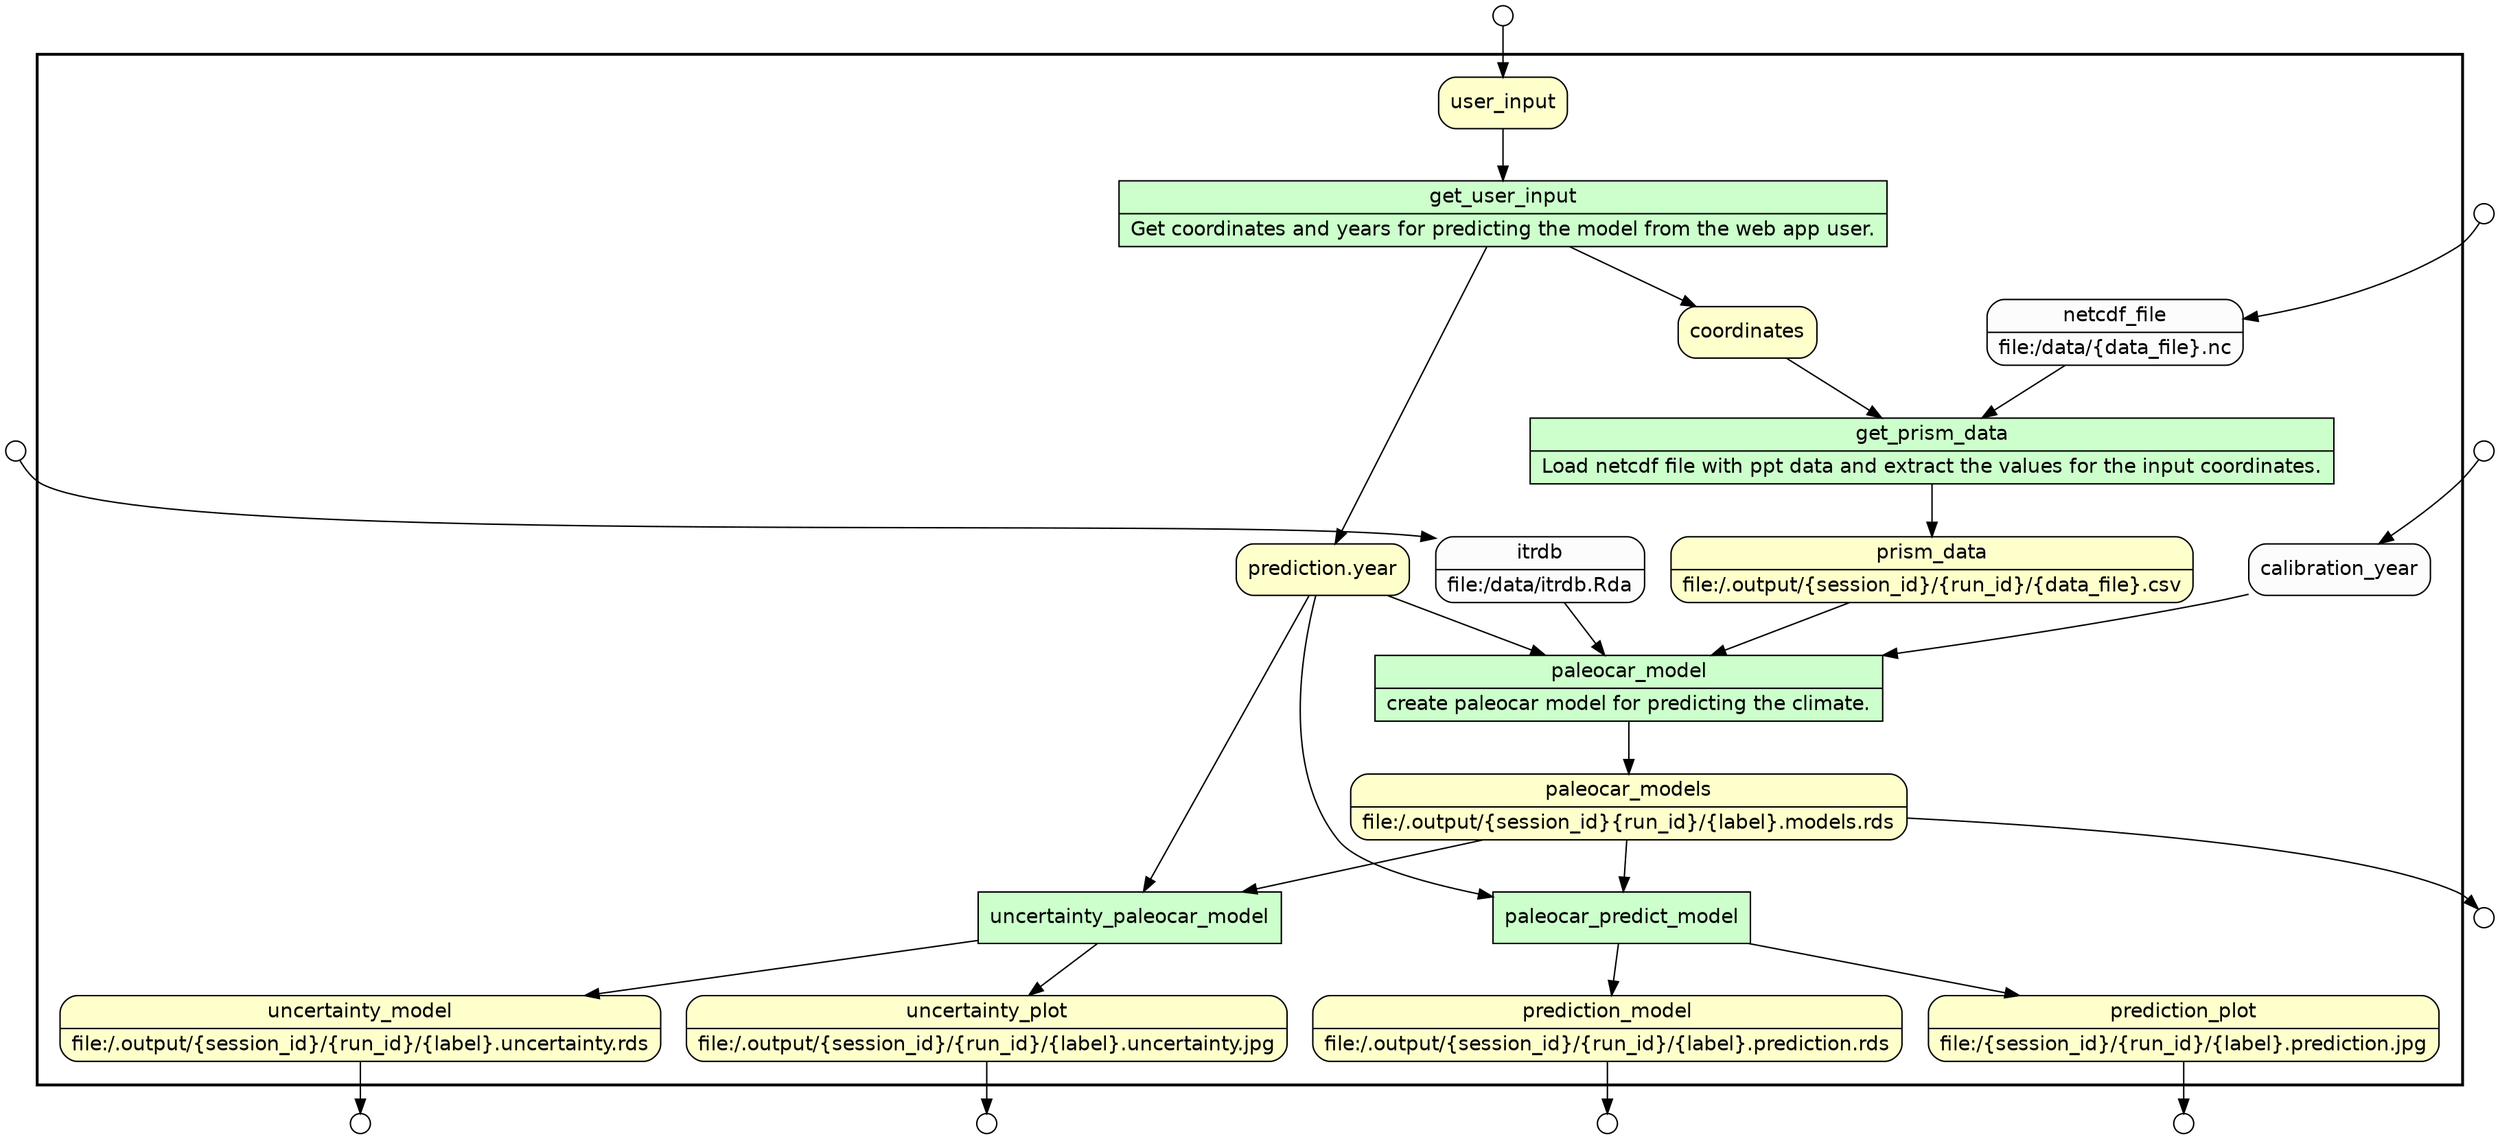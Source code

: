 digraph Workflow {
rankdir=TB
fontname=Helvetica; fontsize=18; labelloc=t
label=""
subgraph cluster_workflow_box_outer { label=""; color=black; penwidth=2
subgraph cluster_workflow_box_inner { label=""; penwidth=0
node[shape=box style=filled fillcolor="#CCFFCC" peripheries=1 fontname=Helvetica]
get_user_input [shape=record rankdir=LR label="{<f0> get_user_input |<f1> Get coordinates and years for predicting the model from the web app user.}"];
get_prism_data [shape=record rankdir=LR label="{<f0> get_prism_data |<f1> Load netcdf file with ppt data and extract the values for the input coordinates.}"];
paleocar_model [shape=record rankdir=LR label="{<f0> paleocar_model |<f1> create paleocar model for predicting the climate.}"];
paleocar_predict_model
uncertainty_paleocar_model
node[shape=box style="rounded,filled" fillcolor="#FFFFCC" peripheries=1 fontname=Helvetica]
paleocar_models [shape=record rankdir=LR label="{<f0> paleocar_models |<f1> file\:/.output/\{session_id\}\{run_id\}/\{label\}.models.rds}"];
prediction_model [shape=record rankdir=LR label="{<f0> prediction_model |<f1> file\:/.output/\{session_id\}/\{run_id\}/\{label\}.prediction.rds}"];
uncertainty_model [shape=record rankdir=LR label="{<f0> uncertainty_model |<f1> file\:/.output/\{session_id\}/\{run_id\}/\{label\}.uncertainty.rds}"];
prediction_plot [shape=record rankdir=LR label="{<f0> prediction_plot |<f1> file\:/\{session_id\}/\{run_id\}/\{label\}.prediction.jpg}"];
uncertainty_plot [shape=record rankdir=LR label="{<f0> uncertainty_plot |<f1> file\:/.output/\{session_id\}/\{run_id\}/\{label\}.uncertainty.jpg}"];
user_input
coordinates
prism_data [shape=record rankdir=LR label="{<f0> prism_data |<f1> file\:/.output/\{session_id\}/\{run_id\}/\{data_file\}.csv}"];
"prediction.year"
node[shape=box style="rounded,filled" fillcolor="#FCFCFC" peripheries=1 fontname=Helvetica]
netcdf_file [shape=record rankdir=LR label="{<f0> netcdf_file |<f1> file\:/data/\{data_file\}.nc}"];
itrdb [shape=record rankdir=LR label="{<f0> itrdb |<f1> file\:/data/itrdb.Rda}"];
calibration_year
get_user_input -> coordinates
get_user_input -> "prediction.year"
user_input -> get_user_input
get_prism_data -> prism_data
coordinates -> get_prism_data
netcdf_file -> get_prism_data
paleocar_model -> paleocar_models
itrdb -> paleocar_model
prism_data -> paleocar_model
calibration_year -> paleocar_model
"prediction.year" -> paleocar_model
paleocar_predict_model -> prediction_model
paleocar_predict_model -> prediction_plot
paleocar_models -> paleocar_predict_model
"prediction.year" -> paleocar_predict_model
uncertainty_paleocar_model -> uncertainty_model
uncertainty_paleocar_model -> uncertainty_plot
paleocar_models -> uncertainty_paleocar_model
"prediction.year" -> uncertainty_paleocar_model
}}
node[shape=circle style="rounded,filled" fillcolor="#FFFFFF" peripheries=1 fontname=Helvetica width=0.2]
user_input_input_port [label=""]
netcdf_file_input_port [label=""]
itrdb_input_port [label=""]
calibration_year_input_port [label=""]
node[shape=circle style="rounded,filled" fillcolor="#FFFFFF" peripheries=1 fontname=Helvetica width=0.2]
paleocar_models_output_port [label=""]
prediction_model_output_port [label=""]
uncertainty_model_output_port [label=""]
prediction_plot_output_port [label=""]
uncertainty_plot_output_port [label=""]
user_input_input_port -> user_input
netcdf_file_input_port -> netcdf_file
itrdb_input_port -> itrdb
calibration_year_input_port -> calibration_year
paleocar_models -> paleocar_models_output_port
prediction_model -> prediction_model_output_port
uncertainty_model -> uncertainty_model_output_port
prediction_plot -> prediction_plot_output_port
uncertainty_plot -> uncertainty_plot_output_port
}
